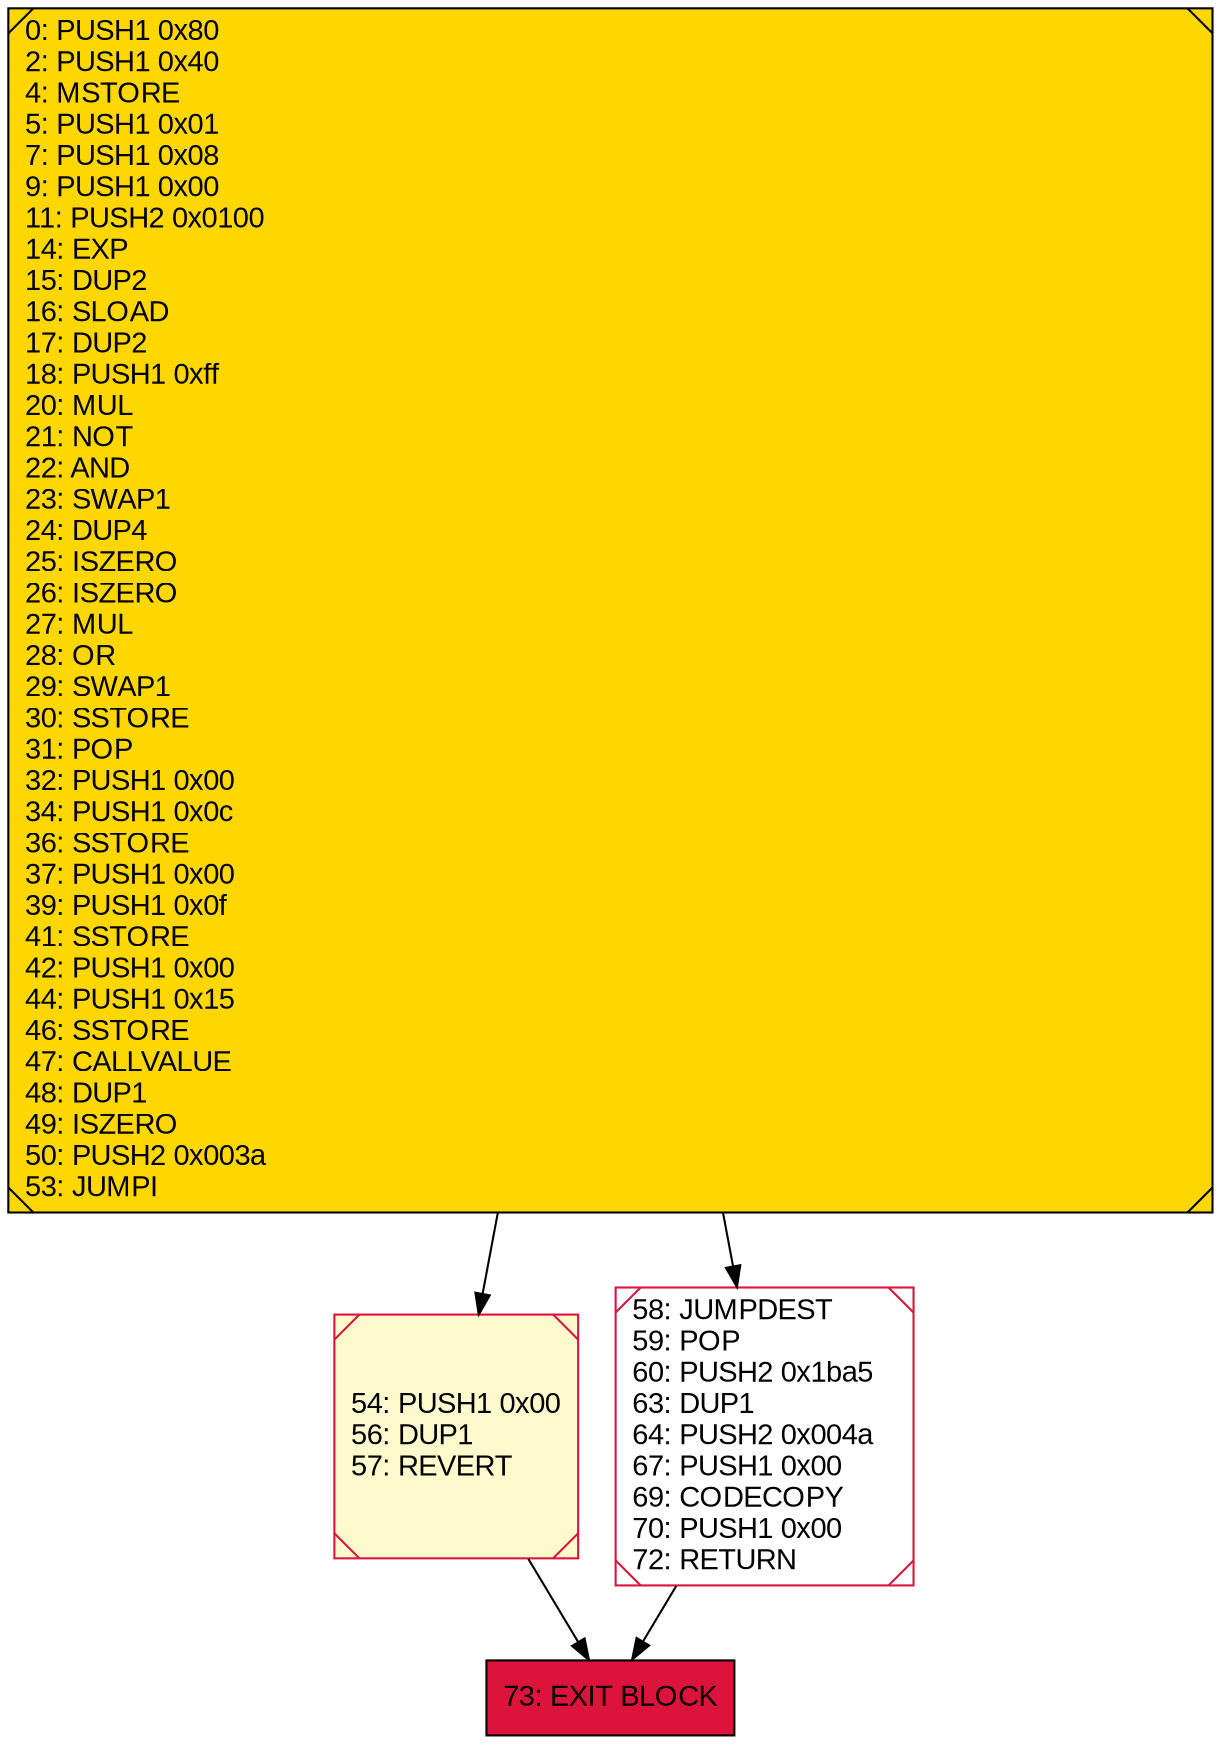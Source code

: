 digraph G {
bgcolor=transparent rankdir=UD;
node [shape=box style=filled color=black fillcolor=white fontname=arial fontcolor=black];
54 [label="54: PUSH1 0x00\l56: DUP1\l57: REVERT\l" fillcolor=lemonchiffon shape=Msquare color=crimson ];
73 [label="73: EXIT BLOCK\l" fillcolor=crimson ];
0 [label="0: PUSH1 0x80\l2: PUSH1 0x40\l4: MSTORE\l5: PUSH1 0x01\l7: PUSH1 0x08\l9: PUSH1 0x00\l11: PUSH2 0x0100\l14: EXP\l15: DUP2\l16: SLOAD\l17: DUP2\l18: PUSH1 0xff\l20: MUL\l21: NOT\l22: AND\l23: SWAP1\l24: DUP4\l25: ISZERO\l26: ISZERO\l27: MUL\l28: OR\l29: SWAP1\l30: SSTORE\l31: POP\l32: PUSH1 0x00\l34: PUSH1 0x0c\l36: SSTORE\l37: PUSH1 0x00\l39: PUSH1 0x0f\l41: SSTORE\l42: PUSH1 0x00\l44: PUSH1 0x15\l46: SSTORE\l47: CALLVALUE\l48: DUP1\l49: ISZERO\l50: PUSH2 0x003a\l53: JUMPI\l" fillcolor=lemonchiffon shape=Msquare fillcolor=gold ];
58 [label="58: JUMPDEST\l59: POP\l60: PUSH2 0x1ba5\l63: DUP1\l64: PUSH2 0x004a\l67: PUSH1 0x00\l69: CODECOPY\l70: PUSH1 0x00\l72: RETURN\l" shape=Msquare color=crimson ];
0 -> 58;
58 -> 73;
0 -> 54;
54 -> 73;
}